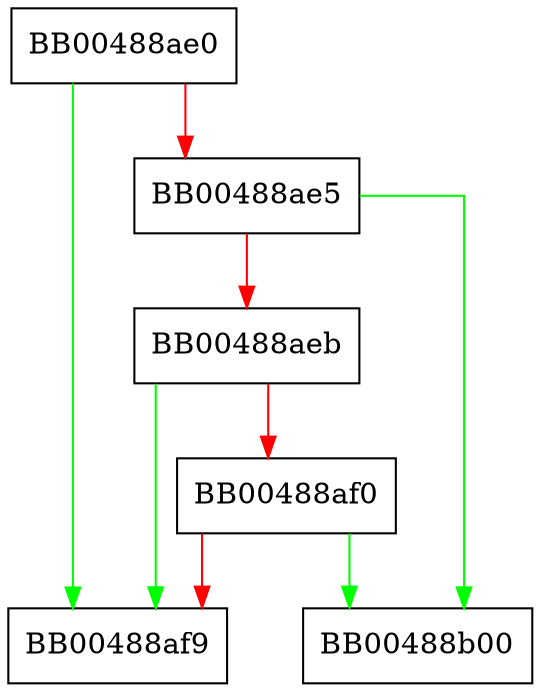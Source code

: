 digraph SSL_set_purpose {
  node [shape="box"];
  graph [splines=ortho];
  BB00488ae0 -> BB00488af9 [color="green"];
  BB00488ae0 -> BB00488ae5 [color="red"];
  BB00488ae5 -> BB00488b00 [color="green"];
  BB00488ae5 -> BB00488aeb [color="red"];
  BB00488aeb -> BB00488af9 [color="green"];
  BB00488aeb -> BB00488af0 [color="red"];
  BB00488af0 -> BB00488b00 [color="green"];
  BB00488af0 -> BB00488af9 [color="red"];
}